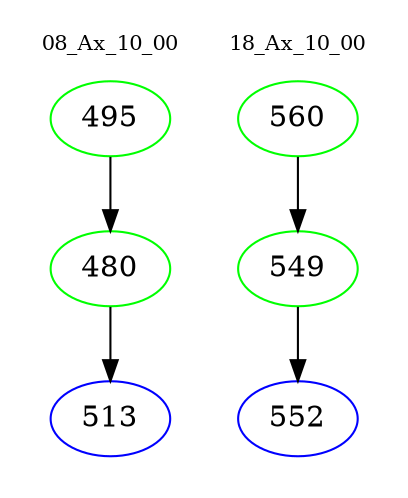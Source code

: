digraph{
subgraph cluster_0 {
color = white
label = "08_Ax_10_00";
fontsize=10;
T0_495 [label="495", color="green"]
T0_495 -> T0_480 [color="black"]
T0_480 [label="480", color="green"]
T0_480 -> T0_513 [color="black"]
T0_513 [label="513", color="blue"]
}
subgraph cluster_1 {
color = white
label = "18_Ax_10_00";
fontsize=10;
T1_560 [label="560", color="green"]
T1_560 -> T1_549 [color="black"]
T1_549 [label="549", color="green"]
T1_549 -> T1_552 [color="black"]
T1_552 [label="552", color="blue"]
}
}
